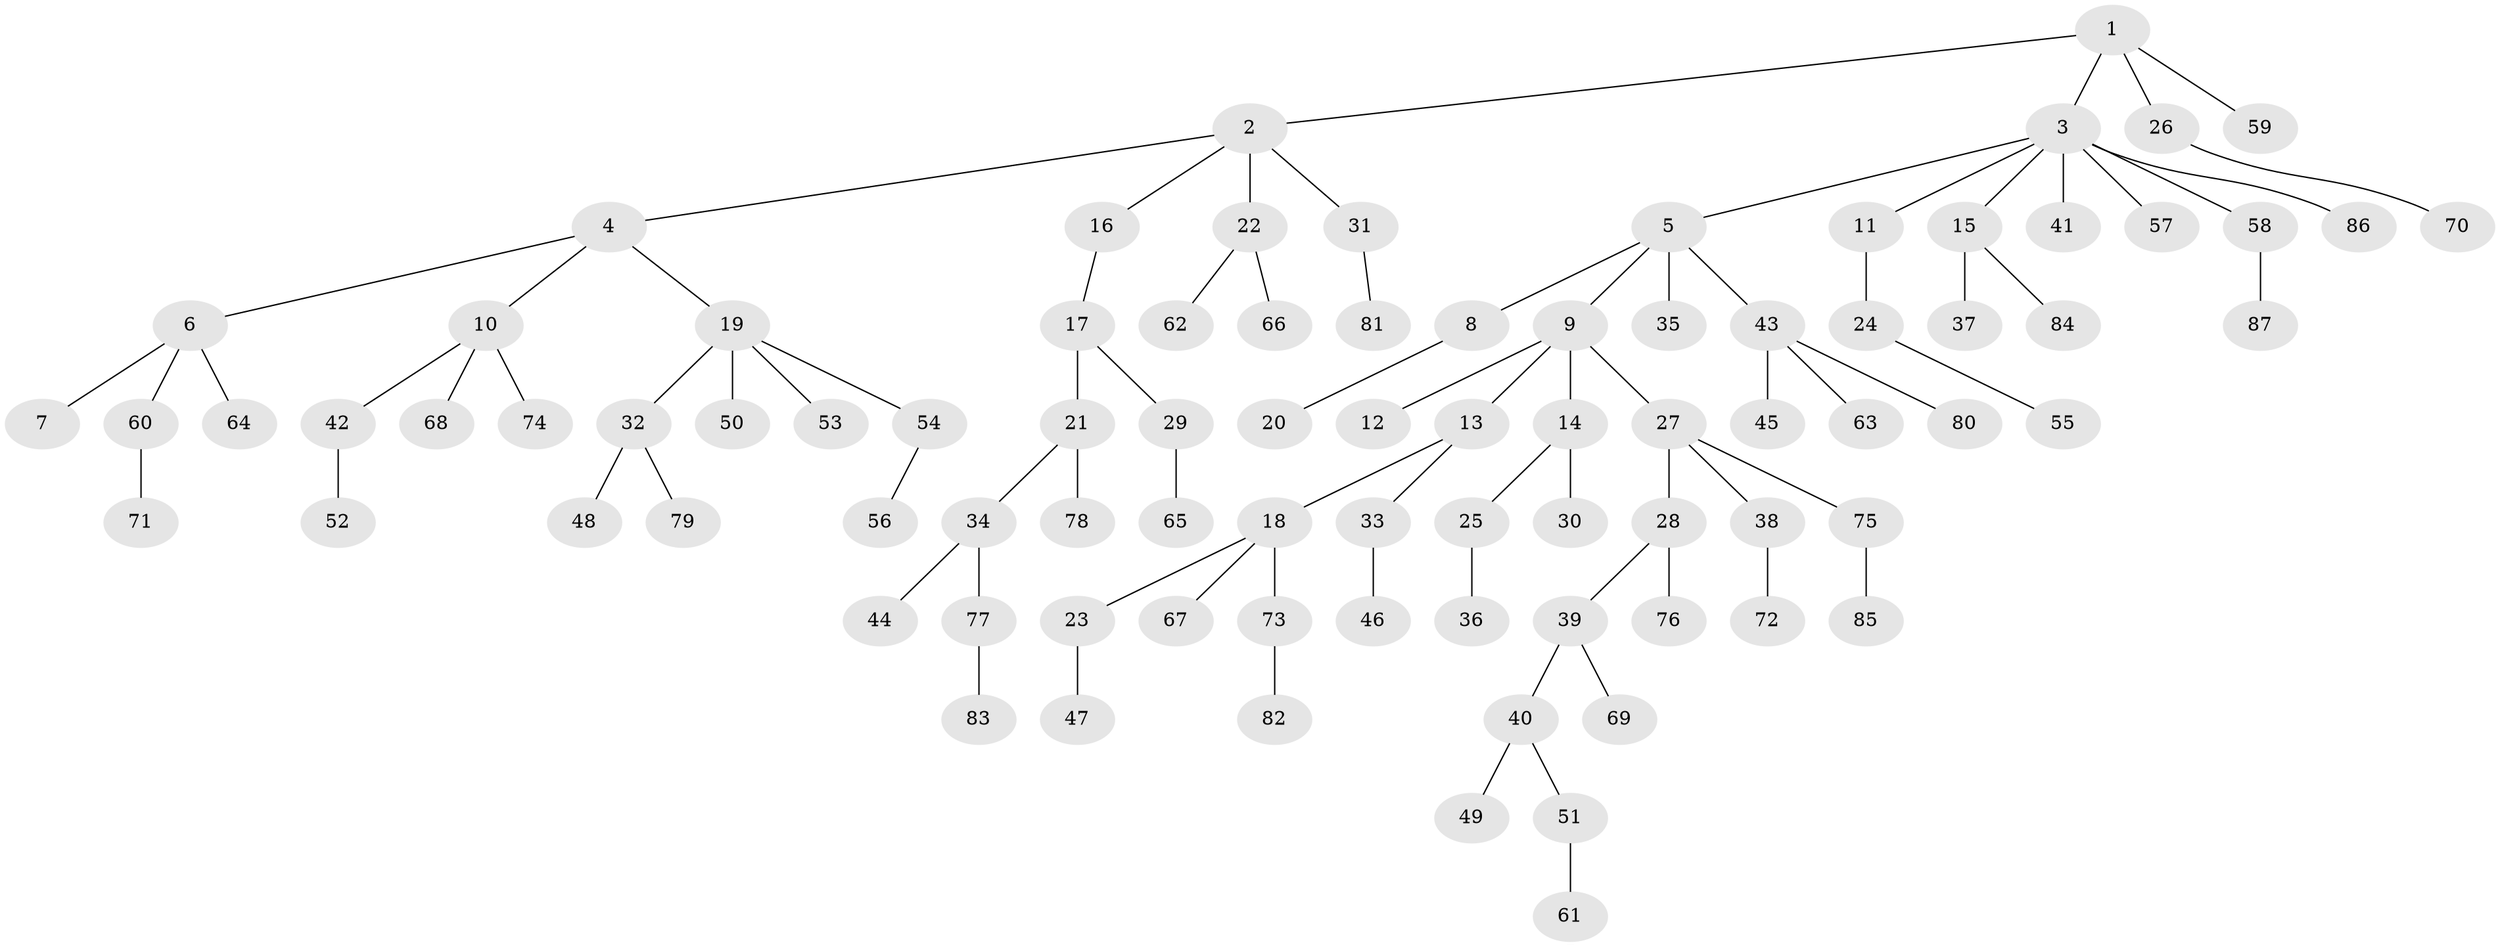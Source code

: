 // Generated by graph-tools (version 1.1) at 2025/52/03/09/25 04:52:37]
// undirected, 87 vertices, 86 edges
graph export_dot {
graph [start="1"]
  node [color=gray90,style=filled];
  1;
  2;
  3;
  4;
  5;
  6;
  7;
  8;
  9;
  10;
  11;
  12;
  13;
  14;
  15;
  16;
  17;
  18;
  19;
  20;
  21;
  22;
  23;
  24;
  25;
  26;
  27;
  28;
  29;
  30;
  31;
  32;
  33;
  34;
  35;
  36;
  37;
  38;
  39;
  40;
  41;
  42;
  43;
  44;
  45;
  46;
  47;
  48;
  49;
  50;
  51;
  52;
  53;
  54;
  55;
  56;
  57;
  58;
  59;
  60;
  61;
  62;
  63;
  64;
  65;
  66;
  67;
  68;
  69;
  70;
  71;
  72;
  73;
  74;
  75;
  76;
  77;
  78;
  79;
  80;
  81;
  82;
  83;
  84;
  85;
  86;
  87;
  1 -- 2;
  1 -- 3;
  1 -- 26;
  1 -- 59;
  2 -- 4;
  2 -- 16;
  2 -- 22;
  2 -- 31;
  3 -- 5;
  3 -- 11;
  3 -- 15;
  3 -- 41;
  3 -- 57;
  3 -- 58;
  3 -- 86;
  4 -- 6;
  4 -- 10;
  4 -- 19;
  5 -- 8;
  5 -- 9;
  5 -- 35;
  5 -- 43;
  6 -- 7;
  6 -- 60;
  6 -- 64;
  8 -- 20;
  9 -- 12;
  9 -- 13;
  9 -- 14;
  9 -- 27;
  10 -- 42;
  10 -- 68;
  10 -- 74;
  11 -- 24;
  13 -- 18;
  13 -- 33;
  14 -- 25;
  14 -- 30;
  15 -- 37;
  15 -- 84;
  16 -- 17;
  17 -- 21;
  17 -- 29;
  18 -- 23;
  18 -- 67;
  18 -- 73;
  19 -- 32;
  19 -- 50;
  19 -- 53;
  19 -- 54;
  21 -- 34;
  21 -- 78;
  22 -- 62;
  22 -- 66;
  23 -- 47;
  24 -- 55;
  25 -- 36;
  26 -- 70;
  27 -- 28;
  27 -- 38;
  27 -- 75;
  28 -- 39;
  28 -- 76;
  29 -- 65;
  31 -- 81;
  32 -- 48;
  32 -- 79;
  33 -- 46;
  34 -- 44;
  34 -- 77;
  38 -- 72;
  39 -- 40;
  39 -- 69;
  40 -- 49;
  40 -- 51;
  42 -- 52;
  43 -- 45;
  43 -- 63;
  43 -- 80;
  51 -- 61;
  54 -- 56;
  58 -- 87;
  60 -- 71;
  73 -- 82;
  75 -- 85;
  77 -- 83;
}
